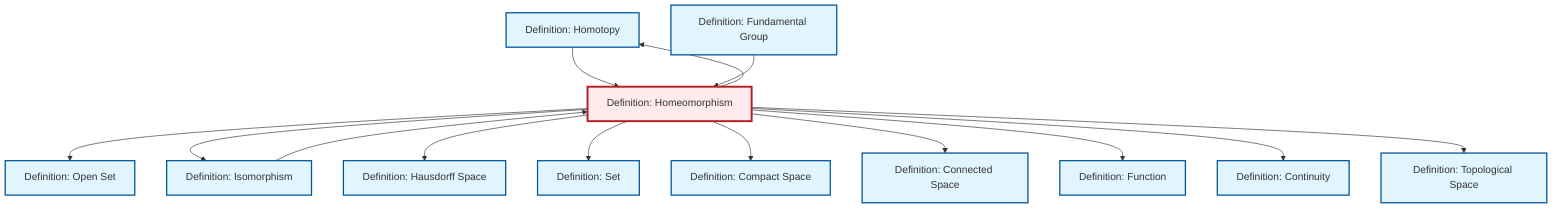 graph TD
    classDef definition fill:#e1f5fe,stroke:#01579b,stroke-width:2px
    classDef theorem fill:#f3e5f5,stroke:#4a148c,stroke-width:2px
    classDef axiom fill:#fff3e0,stroke:#e65100,stroke-width:2px
    classDef example fill:#e8f5e9,stroke:#1b5e20,stroke-width:2px
    classDef current fill:#ffebee,stroke:#b71c1c,stroke-width:3px
    def-open-set["Definition: Open Set"]:::definition
    def-set["Definition: Set"]:::definition
    def-hausdorff["Definition: Hausdorff Space"]:::definition
    def-homotopy["Definition: Homotopy"]:::definition
    def-fundamental-group["Definition: Fundamental Group"]:::definition
    def-topological-space["Definition: Topological Space"]:::definition
    def-continuity["Definition: Continuity"]:::definition
    def-compact["Definition: Compact Space"]:::definition
    def-isomorphism["Definition: Isomorphism"]:::definition
    def-connected["Definition: Connected Space"]:::definition
    def-function["Definition: Function"]:::definition
    def-homeomorphism["Definition: Homeomorphism"]:::definition
    def-homeomorphism --> def-open-set
    def-homeomorphism --> def-homotopy
    def-homeomorphism --> def-isomorphism
    def-homotopy --> def-homeomorphism
    def-homeomorphism --> def-hausdorff
    def-fundamental-group --> def-homeomorphism
    def-homeomorphism --> def-set
    def-homeomorphism --> def-compact
    def-homeomorphism --> def-connected
    def-homeomorphism --> def-function
    def-homeomorphism --> def-continuity
    def-isomorphism --> def-homeomorphism
    def-homeomorphism --> def-topological-space
    class def-homeomorphism current